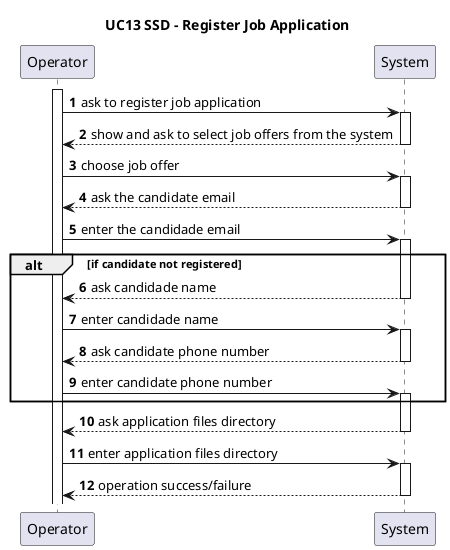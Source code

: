 @startuml
'https://plantuml.com/sequence-diagram

title UC13 SSD - Register Job Application
autonumber

participant Operator as user
participant System as sys

activate user
user -> sys: ask to register job application

activate sys
sys --> user: show and ask to select job offers from the system
deactivate

user -> sys: choose job offer

activate sys
sys --> user: ask the candidate email
deactivate

user -> sys: enter the candidade email
activate sys

alt if candidate not registered
sys --> user: ask candidade name
deactivate

user -> sys: enter candidade name

activate sys
sys --> user: ask candidate phone number
deactivate

user->sys: enter candidate phone number
activate sys
end

sys --> user: ask application files directory
deactivate

user -> sys: enter application files directory

activate sys
sys-->user: operation success/failure
deactivate

@enduml